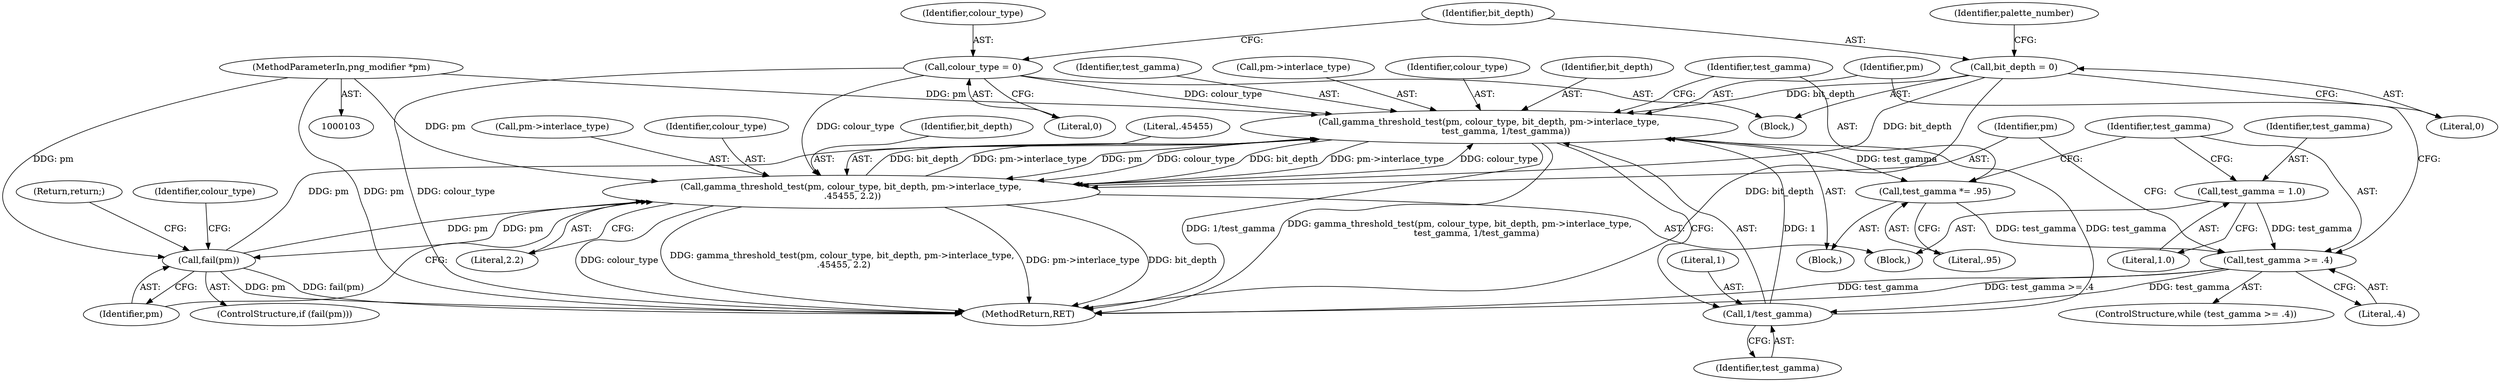 digraph "0_Android_9d4853418ab2f754c2b63e091c29c5529b8b86ca_116@pointer" {
"1000146" [label="(Call,gamma_threshold_test(pm, colour_type, bit_depth, pm->interlace_type,\n            test_gamma, 1/test_gamma))"];
"1000170" [label="(Call,fail(pm))"];
"1000160" [label="(Call,gamma_threshold_test(pm, colour_type, bit_depth, pm->interlace_type,\n .45455, 2.2))"];
"1000146" [label="(Call,gamma_threshold_test(pm, colour_type, bit_depth, pm->interlace_type,\n            test_gamma, 1/test_gamma))"];
"1000104" [label="(MethodParameterIn,png_modifier *pm)"];
"1000107" [label="(Call,colour_type = 0)"];
"1000111" [label="(Call,bit_depth = 0)"];
"1000154" [label="(Call,1/test_gamma)"];
"1000142" [label="(Call,test_gamma >= .4)"];
"1000138" [label="(Call,test_gamma = 1.0)"];
"1000157" [label="(Call,test_gamma *= .95)"];
"1000173" [label="(MethodReturn,RET)"];
"1000116" [label="(Identifier,palette_number)"];
"1000143" [label="(Identifier,test_gamma)"];
"1000161" [label="(Identifier,pm)"];
"1000156" [label="(Identifier,test_gamma)"];
"1000168" [label="(Literal,2.2)"];
"1000150" [label="(Call,pm->interlace_type)"];
"1000141" [label="(ControlStructure,while (test_gamma >= .4))"];
"1000155" [label="(Literal,1)"];
"1000164" [label="(Call,pm->interlace_type)"];
"1000159" [label="(Literal,.95)"];
"1000142" [label="(Call,test_gamma >= .4)"];
"1000140" [label="(Literal,1.0)"];
"1000105" [label="(Block,)"];
"1000162" [label="(Identifier,colour_type)"];
"1000145" [label="(Block,)"];
"1000171" [label="(Identifier,pm)"];
"1000138" [label="(Call,test_gamma = 1.0)"];
"1000157" [label="(Call,test_gamma *= .95)"];
"1000108" [label="(Identifier,colour_type)"];
"1000144" [label="(Literal,.4)"];
"1000107" [label="(Call,colour_type = 0)"];
"1000170" [label="(Call,fail(pm))"];
"1000146" [label="(Call,gamma_threshold_test(pm, colour_type, bit_depth, pm->interlace_type,\n            test_gamma, 1/test_gamma))"];
"1000121" [label="(Identifier,colour_type)"];
"1000112" [label="(Identifier,bit_depth)"];
"1000111" [label="(Call,bit_depth = 0)"];
"1000139" [label="(Identifier,test_gamma)"];
"1000158" [label="(Identifier,test_gamma)"];
"1000148" [label="(Identifier,colour_type)"];
"1000149" [label="(Identifier,bit_depth)"];
"1000153" [label="(Identifier,test_gamma)"];
"1000163" [label="(Identifier,bit_depth)"];
"1000113" [label="(Literal,0)"];
"1000109" [label="(Literal,0)"];
"1000154" [label="(Call,1/test_gamma)"];
"1000172" [label="(Return,return;)"];
"1000147" [label="(Identifier,pm)"];
"1000160" [label="(Call,gamma_threshold_test(pm, colour_type, bit_depth, pm->interlace_type,\n .45455, 2.2))"];
"1000167" [label="(Literal,.45455)"];
"1000104" [label="(MethodParameterIn,png_modifier *pm)"];
"1000169" [label="(ControlStructure,if (fail(pm)))"];
"1000136" [label="(Block,)"];
"1000146" -> "1000145"  [label="AST: "];
"1000146" -> "1000154"  [label="CFG: "];
"1000147" -> "1000146"  [label="AST: "];
"1000148" -> "1000146"  [label="AST: "];
"1000149" -> "1000146"  [label="AST: "];
"1000150" -> "1000146"  [label="AST: "];
"1000153" -> "1000146"  [label="AST: "];
"1000154" -> "1000146"  [label="AST: "];
"1000158" -> "1000146"  [label="CFG: "];
"1000146" -> "1000173"  [label="DDG: 1/test_gamma"];
"1000146" -> "1000173"  [label="DDG: gamma_threshold_test(pm, colour_type, bit_depth, pm->interlace_type,\n            test_gamma, 1/test_gamma)"];
"1000170" -> "1000146"  [label="DDG: pm"];
"1000104" -> "1000146"  [label="DDG: pm"];
"1000107" -> "1000146"  [label="DDG: colour_type"];
"1000160" -> "1000146"  [label="DDG: colour_type"];
"1000160" -> "1000146"  [label="DDG: bit_depth"];
"1000160" -> "1000146"  [label="DDG: pm->interlace_type"];
"1000111" -> "1000146"  [label="DDG: bit_depth"];
"1000154" -> "1000146"  [label="DDG: test_gamma"];
"1000154" -> "1000146"  [label="DDG: 1"];
"1000146" -> "1000157"  [label="DDG: test_gamma"];
"1000146" -> "1000160"  [label="DDG: pm"];
"1000146" -> "1000160"  [label="DDG: colour_type"];
"1000146" -> "1000160"  [label="DDG: bit_depth"];
"1000146" -> "1000160"  [label="DDG: pm->interlace_type"];
"1000170" -> "1000169"  [label="AST: "];
"1000170" -> "1000171"  [label="CFG: "];
"1000171" -> "1000170"  [label="AST: "];
"1000121" -> "1000170"  [label="CFG: "];
"1000172" -> "1000170"  [label="CFG: "];
"1000170" -> "1000173"  [label="DDG: fail(pm)"];
"1000170" -> "1000173"  [label="DDG: pm"];
"1000170" -> "1000160"  [label="DDG: pm"];
"1000160" -> "1000170"  [label="DDG: pm"];
"1000104" -> "1000170"  [label="DDG: pm"];
"1000160" -> "1000136"  [label="AST: "];
"1000160" -> "1000168"  [label="CFG: "];
"1000161" -> "1000160"  [label="AST: "];
"1000162" -> "1000160"  [label="AST: "];
"1000163" -> "1000160"  [label="AST: "];
"1000164" -> "1000160"  [label="AST: "];
"1000167" -> "1000160"  [label="AST: "];
"1000168" -> "1000160"  [label="AST: "];
"1000171" -> "1000160"  [label="CFG: "];
"1000160" -> "1000173"  [label="DDG: gamma_threshold_test(pm, colour_type, bit_depth, pm->interlace_type,\n .45455, 2.2)"];
"1000160" -> "1000173"  [label="DDG: pm->interlace_type"];
"1000160" -> "1000173"  [label="DDG: bit_depth"];
"1000160" -> "1000173"  [label="DDG: colour_type"];
"1000104" -> "1000160"  [label="DDG: pm"];
"1000107" -> "1000160"  [label="DDG: colour_type"];
"1000111" -> "1000160"  [label="DDG: bit_depth"];
"1000104" -> "1000103"  [label="AST: "];
"1000104" -> "1000173"  [label="DDG: pm"];
"1000107" -> "1000105"  [label="AST: "];
"1000107" -> "1000109"  [label="CFG: "];
"1000108" -> "1000107"  [label="AST: "];
"1000109" -> "1000107"  [label="AST: "];
"1000112" -> "1000107"  [label="CFG: "];
"1000107" -> "1000173"  [label="DDG: colour_type"];
"1000111" -> "1000105"  [label="AST: "];
"1000111" -> "1000113"  [label="CFG: "];
"1000112" -> "1000111"  [label="AST: "];
"1000113" -> "1000111"  [label="AST: "];
"1000116" -> "1000111"  [label="CFG: "];
"1000111" -> "1000173"  [label="DDG: bit_depth"];
"1000154" -> "1000156"  [label="CFG: "];
"1000155" -> "1000154"  [label="AST: "];
"1000156" -> "1000154"  [label="AST: "];
"1000142" -> "1000154"  [label="DDG: test_gamma"];
"1000142" -> "1000141"  [label="AST: "];
"1000142" -> "1000144"  [label="CFG: "];
"1000143" -> "1000142"  [label="AST: "];
"1000144" -> "1000142"  [label="AST: "];
"1000147" -> "1000142"  [label="CFG: "];
"1000161" -> "1000142"  [label="CFG: "];
"1000142" -> "1000173"  [label="DDG: test_gamma >= .4"];
"1000142" -> "1000173"  [label="DDG: test_gamma"];
"1000138" -> "1000142"  [label="DDG: test_gamma"];
"1000157" -> "1000142"  [label="DDG: test_gamma"];
"1000138" -> "1000136"  [label="AST: "];
"1000138" -> "1000140"  [label="CFG: "];
"1000139" -> "1000138"  [label="AST: "];
"1000140" -> "1000138"  [label="AST: "];
"1000143" -> "1000138"  [label="CFG: "];
"1000157" -> "1000145"  [label="AST: "];
"1000157" -> "1000159"  [label="CFG: "];
"1000158" -> "1000157"  [label="AST: "];
"1000159" -> "1000157"  [label="AST: "];
"1000143" -> "1000157"  [label="CFG: "];
}
